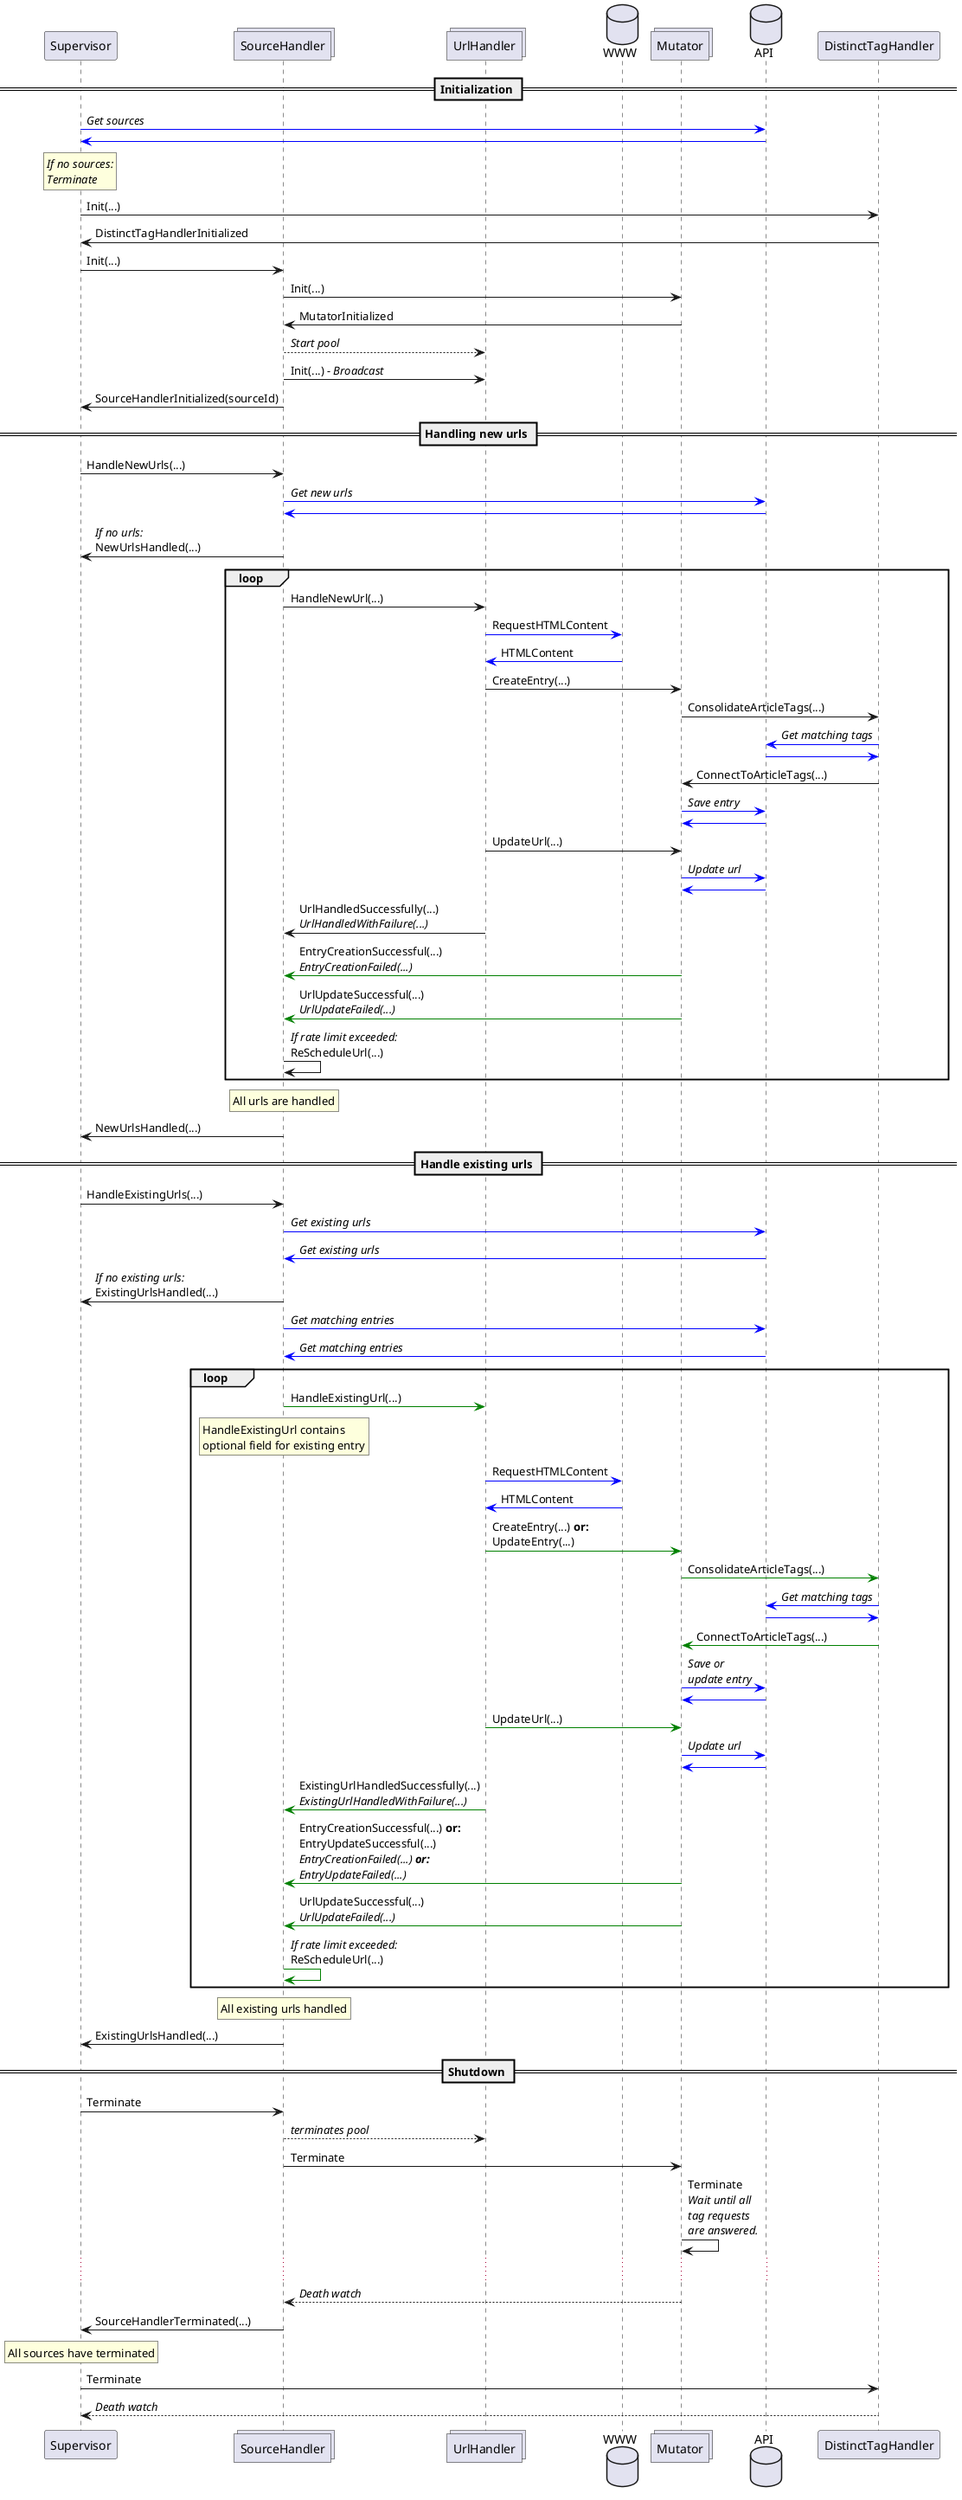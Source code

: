 @startuml
participant Supervisor
collections SourceHandler
collections UrlHandler
database WWW
collections Mutator
database API

== Initialization ==
Supervisor -[#blue]> API: //Get sources//
API -[#blue]> Supervisor
rnote over Supervisor: //If no sources://\n//Terminate//
Supervisor -> DistinctTagHandler: Init(...)
DistinctTagHandler -> Supervisor: DistinctTagHandlerInitialized

Supervisor -> SourceHandler: Init(...)
SourceHandler -> Mutator: Init(...)
Mutator -> SourceHandler: MutatorInitialized
SourceHandler --> UrlHandler: //Start pool//
SourceHandler -> UrlHandler: Init(...) //- Broadcast//
SourceHandler -> Supervisor: SourceHandlerInitialized(sourceId)

== Handling new urls ==
Supervisor -> SourceHandler: HandleNewUrls(...)
SourceHandler -[#blue]> API: //Get new urls//
API -[#blue]> SourceHandler
SourceHandler -> Supervisor: //If no urls://\nNewUrlsHandled(...)

loop
SourceHandler -> UrlHandler: HandleNewUrl(...)
UrlHandler -[#blue]> WWW: RequestHTMLContent
WWW -[#blue]> UrlHandler: HTMLContent

UrlHandler -> Mutator: CreateEntry(...)
Mutator -> DistinctTagHandler: ConsolidateArticleTags(...)
DistinctTagHandler -[#blue]> API: //Get matching tags//
API -[#blue]> DistinctTagHandler
DistinctTagHandler -> Mutator: ConnectToArticleTags(...)
Mutator -[#blue]> API: //Save entry//
API -[#blue]> Mutator
UrlHandler -> Mutator: UpdateUrl(...)
Mutator -[#blue]> API: //Update url//
API -[#blue]> Mutator
UrlHandler -> SourceHandler: UrlHandledSuccessfully(...)\n//UrlHandledWithFailure(...)//

Mutator -[#green]> SourceHandler: EntryCreationSuccessful(...)\n//EntryCreationFailed(...)//
Mutator -[#green]> SourceHandler: UrlUpdateSuccessful(...)\n//UrlUpdateFailed(...)//

SourceHandler -> SourceHandler: //If rate limit exceeded://\nReScheduleUrl(...)
end loop

rnote over SourceHandler
    All urls are handled
endrnote

SourceHandler -> Supervisor: NewUrlsHandled(...)

== Handle existing urls ==

Supervisor -> SourceHandler: HandleExistingUrls(...)
SourceHandler -[#blue]> API: //Get existing urls//
API -[#blue]> SourceHandler: //Get existing urls//
SourceHandler -> Supervisor: //If no existing urls://\nExistingUrlsHandled(...)
SourceHandler -[#blue]> API: //Get matching entries//
API -[#blue]> SourceHandler: //Get matching entries//

loop
    SourceHandler -[#green]> UrlHandler: HandleExistingUrl(...)
    rnote over SourceHandler: HandleExistingUrl contains\noptional field for existing entry
    UrlHandler -[#blue]> WWW: RequestHTMLContent
    WWW -[#blue]> UrlHandler: HTMLContent

    UrlHandler -[#green]> Mutator: CreateEntry(...) **or:**\nUpdateEntry(...)
    Mutator -[#green]> DistinctTagHandler: ConsolidateArticleTags(...)
    DistinctTagHandler -[#blue]> API: //Get matching tags//
    API -[#blue]> DistinctTagHandler
    DistinctTagHandler -[#green]> Mutator: ConnectToArticleTags(...)
    Mutator -[#blue]> API: //Save or//\n//update entry//
    API -[#blue]> Mutator
    UrlHandler -[#green]> Mutator: UpdateUrl(...)
    Mutator -[#blue]> API: //Update url//
    API -[#blue]> Mutator
    UrlHandler -[#green]> SourceHandler: ExistingUrlHandledSuccessfully(...)\n//ExistingUrlHandledWithFailure(...)//

    Mutator -[#green]> SourceHandler: EntryCreationSuccessful(...) **or:**\nEntryUpdateSuccessful(...)\n//EntryCreationFailed(...) **or:**//\n//EntryUpdateFailed(...)//

    Mutator -[#green]> SourceHandler: UrlUpdateSuccessful(...)\n//UrlUpdateFailed(...)//

    SourceHandler -[#green]> SourceHandler: //If rate limit exceeded://\nReScheduleUrl(...)
end loop

rnote over SourceHandler
    All existing urls handled
endrnote

SourceHandler -> Supervisor: ExistingUrlsHandled(...)

== Shutdown ==

Supervisor -> SourceHandler: Terminate
SourceHandler --> UrlHandler: //terminates pool//
SourceHandler -> Mutator: Terminate
Mutator -> Mutator: Terminate\n//Wait until all//\n//tag requests//\n//are answered.//
...
Mutator --> SourceHandler: //Death watch//

SourceHandler -> Supervisor:SourceHandlerTerminated(...)

rnote over Supervisor
    All sources have terminated
endrnote
Supervisor -> DistinctTagHandler: Terminate
DistinctTagHandler --> Supervisor: //Death watch//

@enduml